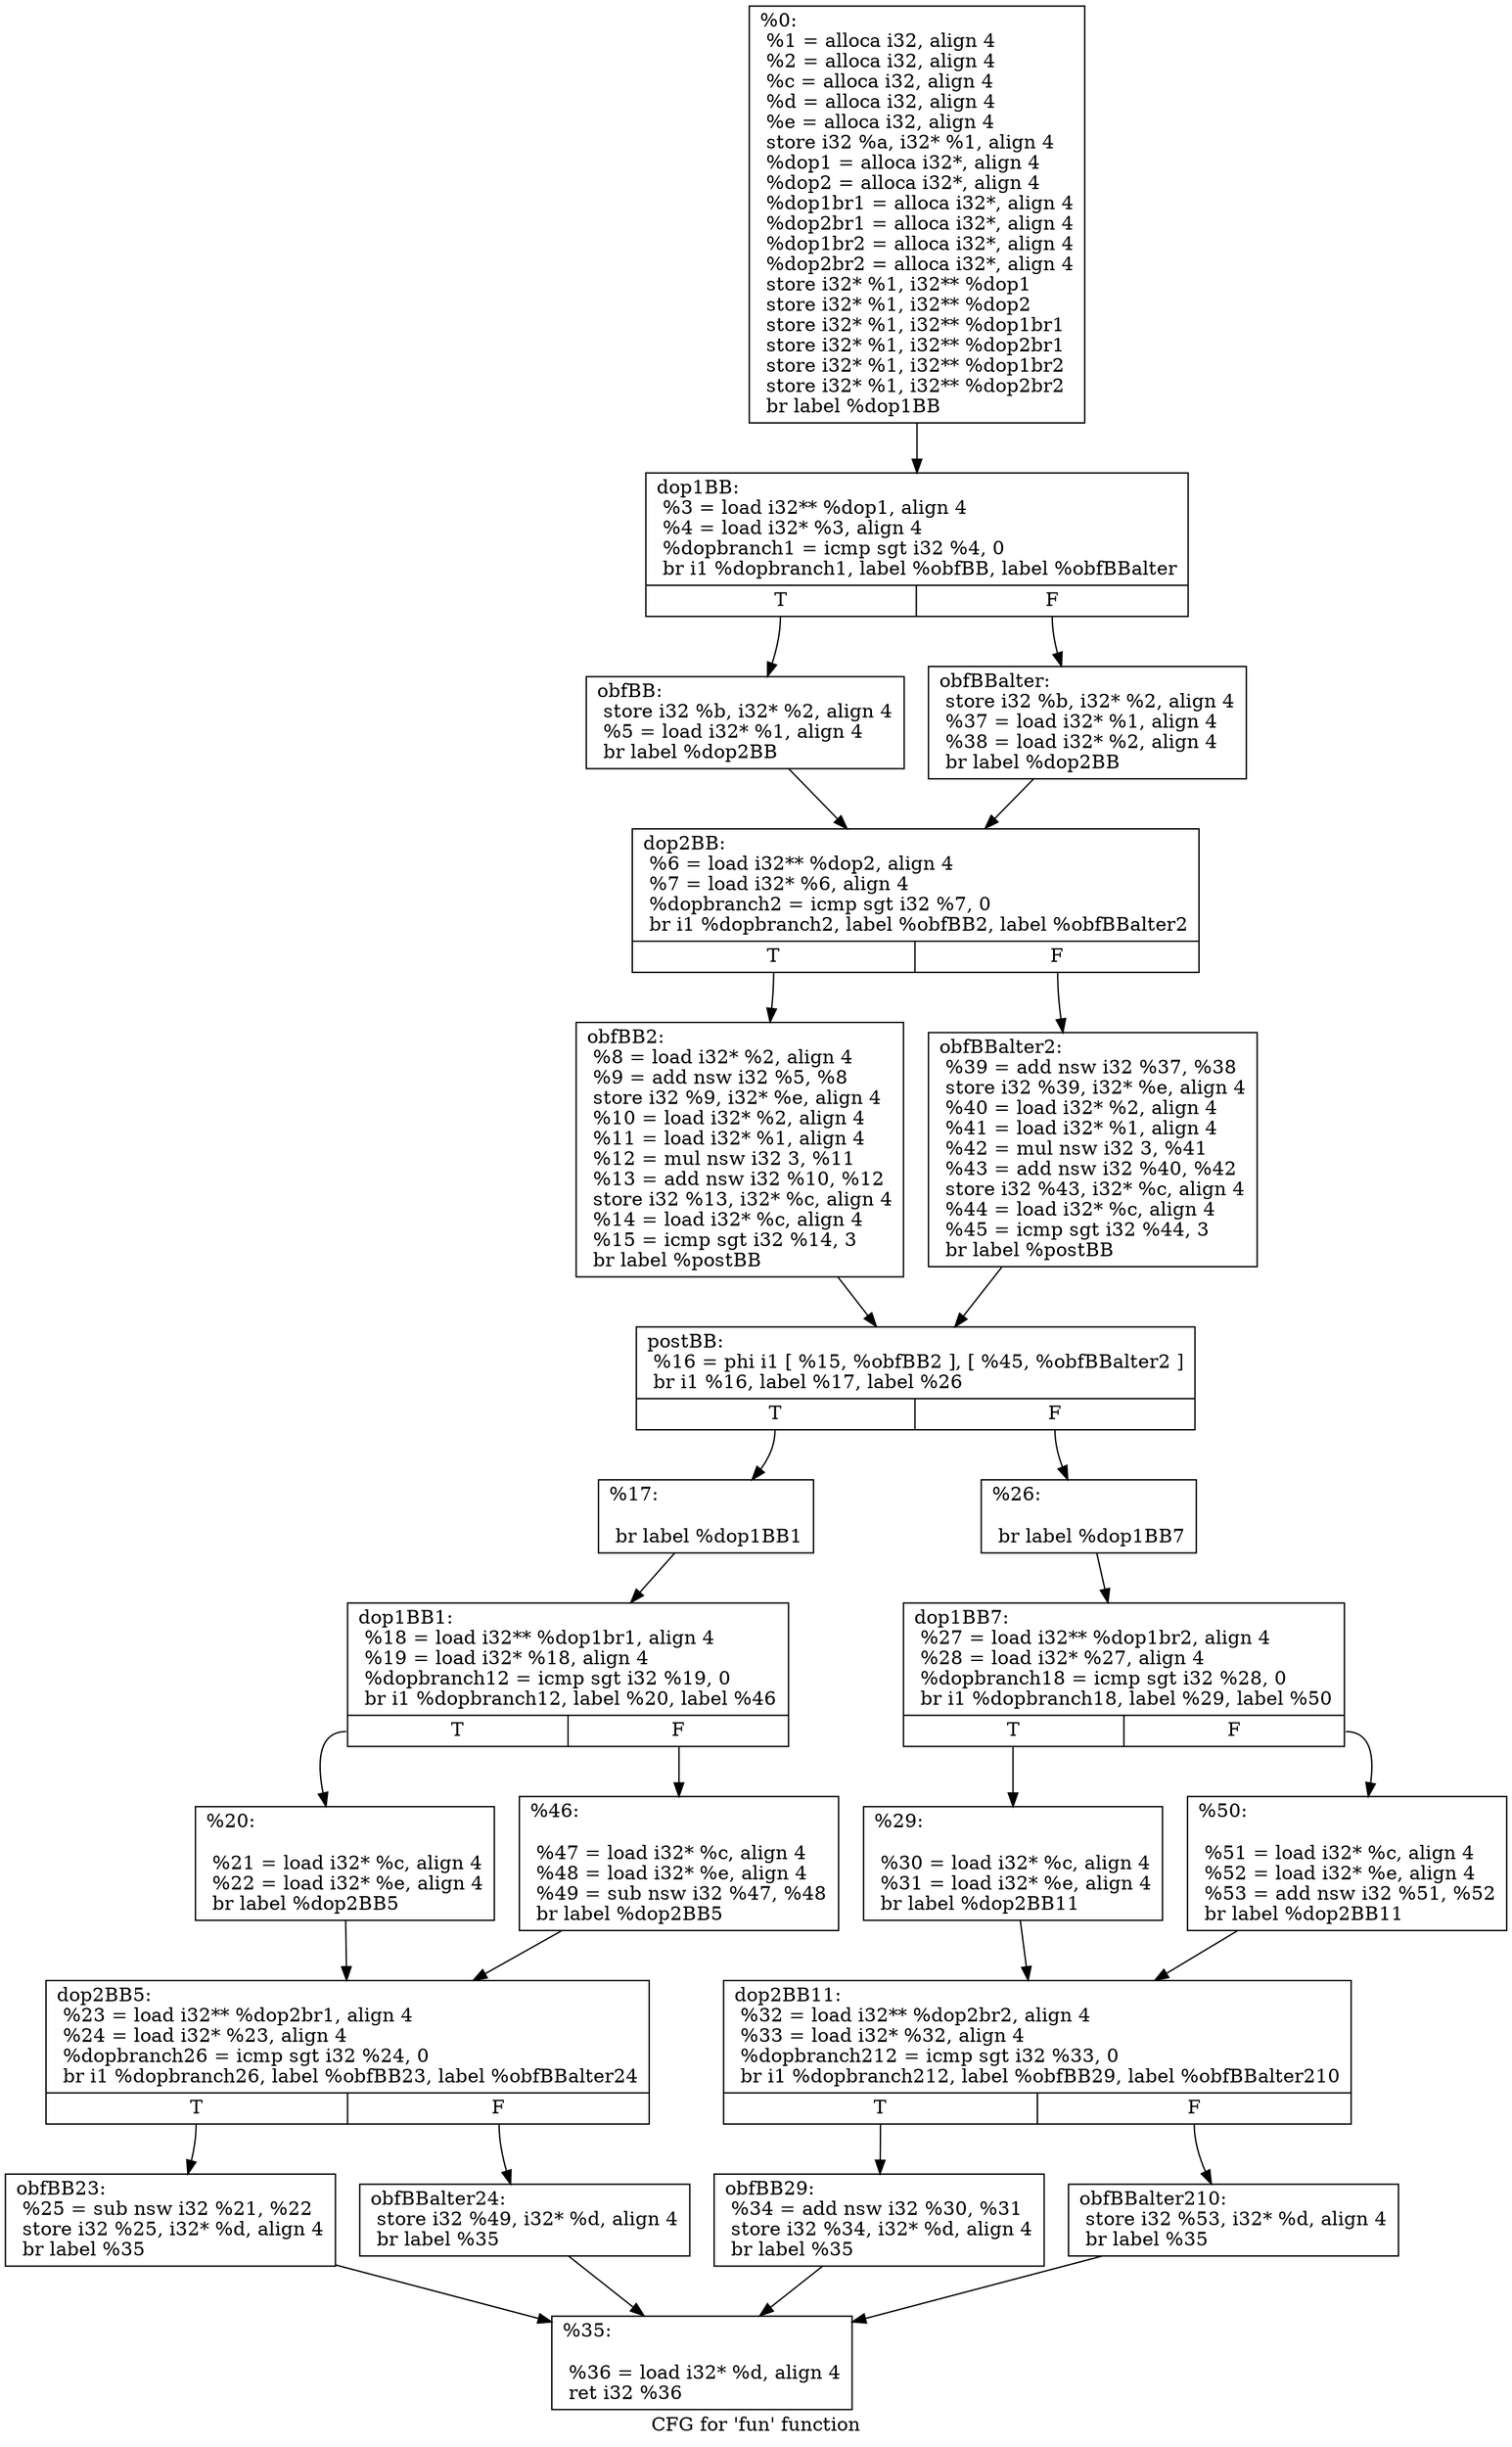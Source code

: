 digraph "CFG for 'fun' function" {
	label="CFG for 'fun' function";

	Node0xa23cf20 [shape=record,label="{%0:\l  %1 = alloca i32, align 4\l  %2 = alloca i32, align 4\l  %c = alloca i32, align 4\l  %d = alloca i32, align 4\l  %e = alloca i32, align 4\l  store i32 %a, i32* %1, align 4\l  %dop1 = alloca i32*, align 4\l  %dop2 = alloca i32*, align 4\l  %dop1br1 = alloca i32*, align 4\l  %dop2br1 = alloca i32*, align 4\l  %dop1br2 = alloca i32*, align 4\l  %dop2br2 = alloca i32*, align 4\l  store i32* %1, i32** %dop1\l  store i32* %1, i32** %dop2\l  store i32* %1, i32** %dop1br1\l  store i32* %1, i32** %dop2br1\l  store i32* %1, i32** %dop1br2\l  store i32* %1, i32** %dop2br2\l  br label %dop1BB\l}"];
	Node0xa23cf20 -> Node0xa23cf50;
	Node0xa23cf50 [shape=record,label="{dop1BB:                                           \l  %3 = load i32** %dop1, align 4\l  %4 = load i32* %3, align 4\l  %dopbranch1 = icmp sgt i32 %4, 0\l  br i1 %dopbranch1, label %obfBB, label %obfBBalter\l|{<s0>T|<s1>F}}"];
	Node0xa23cf50:s0 -> Node0xa23cf80;
	Node0xa23cf50:s1 -> Node0xa23ed88;
	Node0xa23cf80 [shape=record,label="{obfBB:                                            \l  store i32 %b, i32* %2, align 4\l  %5 = load i32* %1, align 4\l  br label %dop2BB\l}"];
	Node0xa23cf80 -> Node0xa23cfb0;
	Node0xa23cfb0 [shape=record,label="{dop2BB:                                           \l  %6 = load i32** %dop2, align 4\l  %7 = load i32* %6, align 4\l  %dopbranch2 = icmp sgt i32 %7, 0\l  br i1 %dopbranch2, label %obfBB2, label %obfBBalter2\l|{<s0>T|<s1>F}}"];
	Node0xa23cfb0:s0 -> Node0xa23cfe0;
	Node0xa23cfb0:s1 -> Node0xa23edb8;
	Node0xa23cfe0 [shape=record,label="{obfBB2:                                           \l  %8 = load i32* %2, align 4\l  %9 = add nsw i32 %5, %8\l  store i32 %9, i32* %e, align 4\l  %10 = load i32* %2, align 4\l  %11 = load i32* %1, align 4\l  %12 = mul nsw i32 3, %11\l  %13 = add nsw i32 %10, %12\l  store i32 %13, i32* %c, align 4\l  %14 = load i32* %c, align 4\l  %15 = icmp sgt i32 %14, 3\l  br label %postBB\l}"];
	Node0xa23cfe0 -> Node0xa23d010;
	Node0xa23d010 [shape=record,label="{postBB:                                           \l  %16 = phi i1 [ %15, %obfBB2 ], [ %45, %obfBBalter2 ]\l  br i1 %16, label %17, label %26\l|{<s0>T|<s1>F}}"];
	Node0xa23d010:s0 -> Node0xa23c658;
	Node0xa23d010:s1 -> Node0xa23c748;
	Node0xa23c658 [shape=record,label="{%17:\l\l  br label %dop1BB1\l}"];
	Node0xa23c658 -> Node0xa23c688;
	Node0xa23c688 [shape=record,label="{dop1BB1:                                          \l  %18 = load i32** %dop1br1, align 4\l  %19 = load i32* %18, align 4\l  %dopbranch12 = icmp sgt i32 %19, 0\l  br i1 %dopbranch12, label %20, label %46\l|{<s0>T|<s1>F}}"];
	Node0xa23c688:s0 -> Node0xa23c6b8;
	Node0xa23c688:s1 -> Node0xa23ede8;
	Node0xa23c6b8 [shape=record,label="{%20:\l\l  %21 = load i32* %c, align 4\l  %22 = load i32* %e, align 4\l  br label %dop2BB5\l}"];
	Node0xa23c6b8 -> Node0xa23c6e8;
	Node0xa23c6e8 [shape=record,label="{dop2BB5:                                          \l  %23 = load i32** %dop2br1, align 4\l  %24 = load i32* %23, align 4\l  %dopbranch26 = icmp sgt i32 %24, 0\l  br i1 %dopbranch26, label %obfBB23, label %obfBBalter24\l|{<s0>T|<s1>F}}"];
	Node0xa23c6e8:s0 -> Node0xa23c718;
	Node0xa23c6e8:s1 -> Node0xa23ee18;
	Node0xa23c718 [shape=record,label="{obfBB23:                                          \l  %25 = sub nsw i32 %21, %22\l  store i32 %25, i32* %d, align 4\l  br label %35\l}"];
	Node0xa23c718 -> Node0xa23ed58;
	Node0xa23c748 [shape=record,label="{%26:\l\l  br label %dop1BB7\l}"];
	Node0xa23c748 -> Node0xa23c778;
	Node0xa23c778 [shape=record,label="{dop1BB7:                                          \l  %27 = load i32** %dop1br2, align 4\l  %28 = load i32* %27, align 4\l  %dopbranch18 = icmp sgt i32 %28, 0\l  br i1 %dopbranch18, label %29, label %50\l|{<s0>T|<s1>F}}"];
	Node0xa23c778:s0 -> Node0xa23c7a8;
	Node0xa23c778:s1 -> Node0xa23ee48;
	Node0xa23c7a8 [shape=record,label="{%29:\l\l  %30 = load i32* %c, align 4\l  %31 = load i32* %e, align 4\l  br label %dop2BB11\l}"];
	Node0xa23c7a8 -> Node0xa23c7d8;
	Node0xa23c7d8 [shape=record,label="{dop2BB11:                                         \l  %32 = load i32** %dop2br2, align 4\l  %33 = load i32* %32, align 4\l  %dopbranch212 = icmp sgt i32 %33, 0\l  br i1 %dopbranch212, label %obfBB29, label %obfBBalter210\l|{<s0>T|<s1>F}}"];
	Node0xa23c7d8:s0 -> Node0xa23ed28;
	Node0xa23c7d8:s1 -> Node0xa23ee78;
	Node0xa23ed28 [shape=record,label="{obfBB29:                                          \l  %34 = add nsw i32 %30, %31\l  store i32 %34, i32* %d, align 4\l  br label %35\l}"];
	Node0xa23ed28 -> Node0xa23ed58;
	Node0xa23ed58 [shape=record,label="{%35:\l\l  %36 = load i32* %d, align 4\l  ret i32 %36\l}"];
	Node0xa23ed88 [shape=record,label="{obfBBalter:                                       \l  store i32 %b, i32* %2, align 4\l  %37 = load i32* %1, align 4\l  %38 = load i32* %2, align 4\l  br label %dop2BB\l}"];
	Node0xa23ed88 -> Node0xa23cfb0;
	Node0xa23edb8 [shape=record,label="{obfBBalter2:                                      \l  %39 = add nsw i32 %37, %38\l  store i32 %39, i32* %e, align 4\l  %40 = load i32* %2, align 4\l  %41 = load i32* %1, align 4\l  %42 = mul nsw i32 3, %41\l  %43 = add nsw i32 %40, %42\l  store i32 %43, i32* %c, align 4\l  %44 = load i32* %c, align 4\l  %45 = icmp sgt i32 %44, 3\l  br label %postBB\l}"];
	Node0xa23edb8 -> Node0xa23d010;
	Node0xa23ede8 [shape=record,label="{%46:\l\l  %47 = load i32* %c, align 4\l  %48 = load i32* %e, align 4\l  %49 = sub nsw i32 %47, %48\l  br label %dop2BB5\l}"];
	Node0xa23ede8 -> Node0xa23c6e8;
	Node0xa23ee18 [shape=record,label="{obfBBalter24:                                     \l  store i32 %49, i32* %d, align 4\l  br label %35\l}"];
	Node0xa23ee18 -> Node0xa23ed58;
	Node0xa23ee48 [shape=record,label="{%50:\l\l  %51 = load i32* %c, align 4\l  %52 = load i32* %e, align 4\l  %53 = add nsw i32 %51, %52\l  br label %dop2BB11\l}"];
	Node0xa23ee48 -> Node0xa23c7d8;
	Node0xa23ee78 [shape=record,label="{obfBBalter210:                                    \l  store i32 %53, i32* %d, align 4\l  br label %35\l}"];
	Node0xa23ee78 -> Node0xa23ed58;
}
